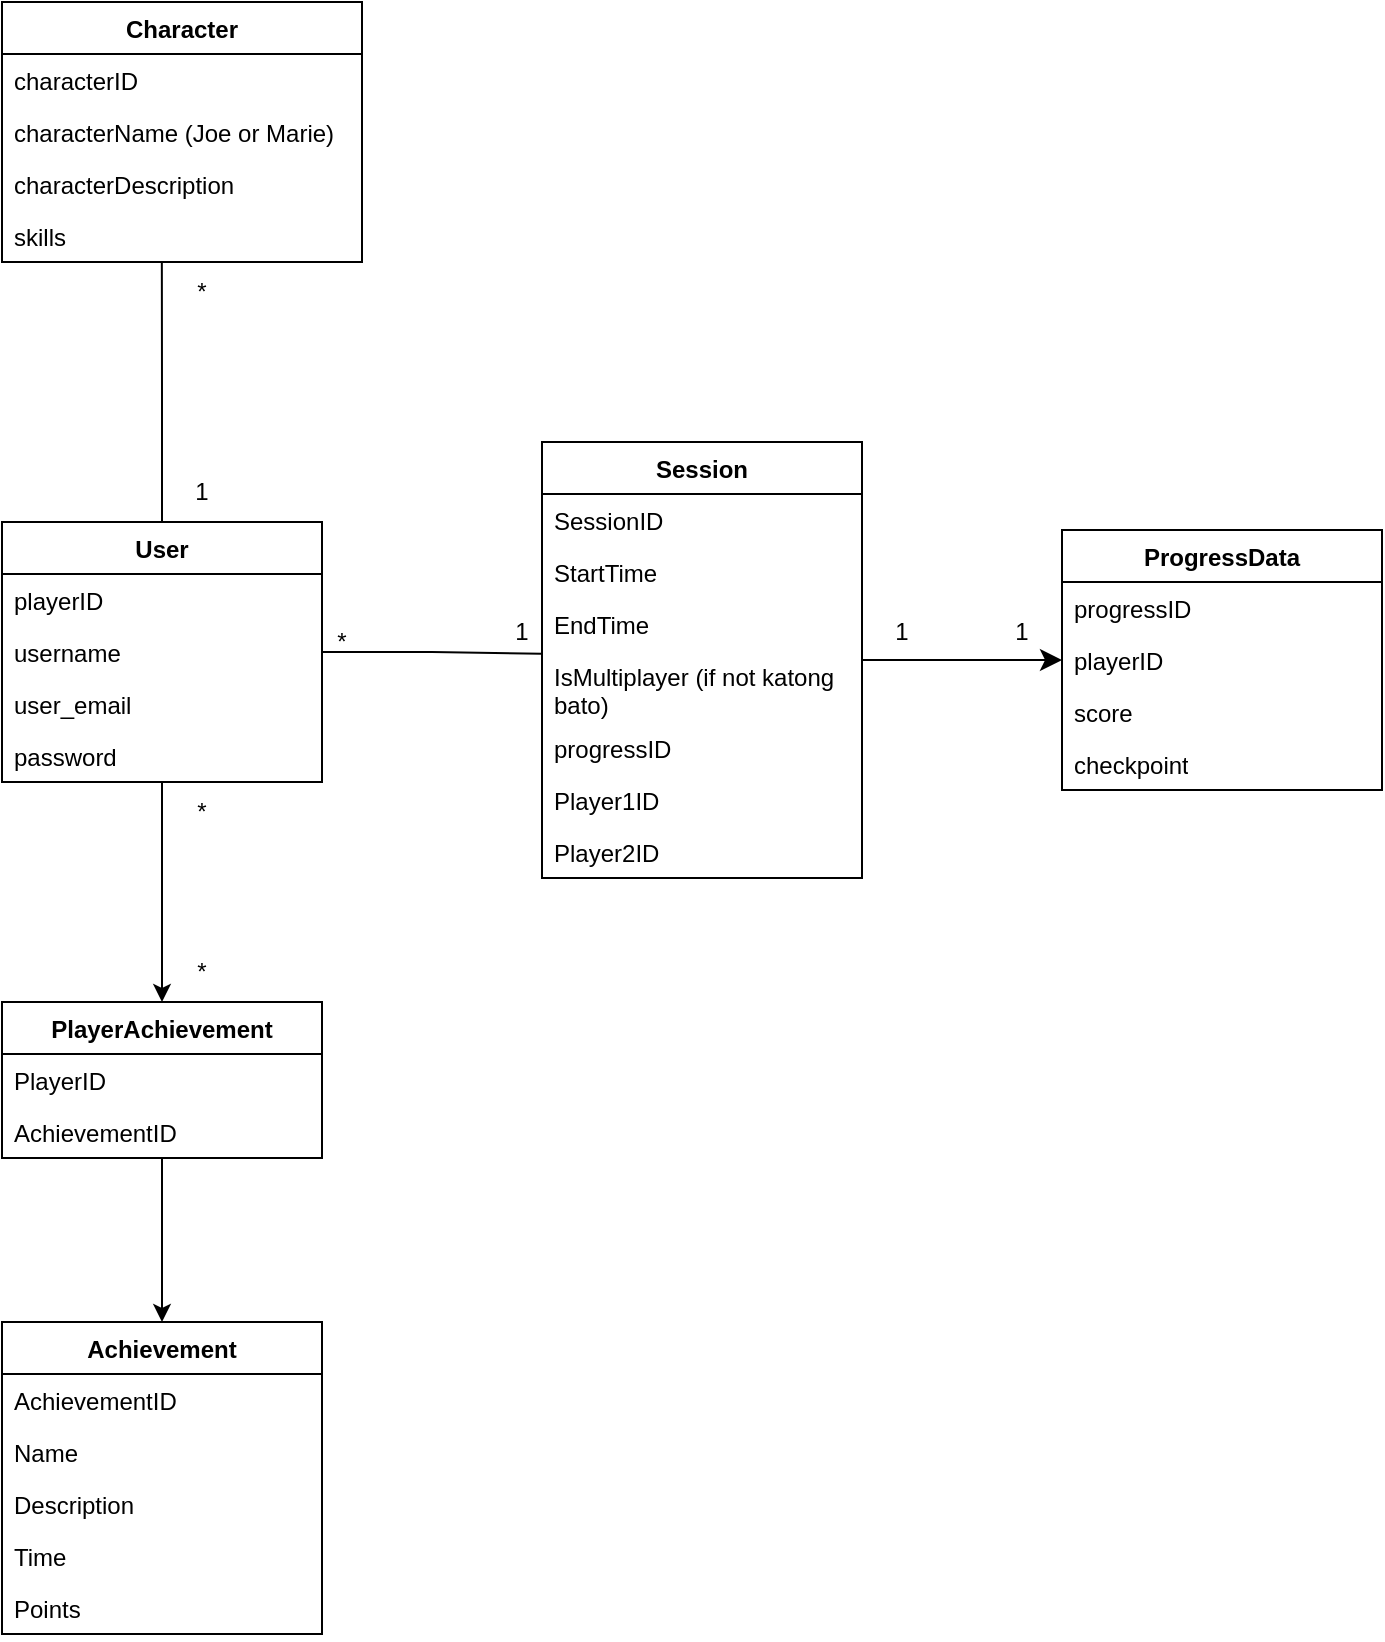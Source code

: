 <mxfile version="26.2.12">
  <diagram name="Page-1" id="9rd_xdLmd5rLgGGDqGB6">
    <mxGraphModel dx="234" dy="1524" grid="1" gridSize="10" guides="1" tooltips="1" connect="1" arrows="1" fold="1" page="1" pageScale="1" pageWidth="850" pageHeight="1100" math="0" shadow="0">
      <root>
        <mxCell id="0" />
        <mxCell id="1" parent="0" />
        <mxCell id="OVizJT9XIhZw2vRnQmP7-5" style="edgeStyle=orthogonalEdgeStyle;rounded=0;orthogonalLoop=1;jettySize=auto;html=1;entryX=0.5;entryY=0;entryDx=0;entryDy=0;" parent="1" source="b0p4kjqBjUoqprinX8WR-1" target="b0p4kjqBjUoqprinX8WR-45" edge="1">
          <mxGeometry relative="1" as="geometry" />
        </mxCell>
        <mxCell id="b0p4kjqBjUoqprinX8WR-1" value="User" style="swimlane;fontStyle=1;align=center;verticalAlign=top;childLayout=stackLayout;horizontal=1;startSize=26;horizontalStack=0;resizeParent=1;resizeParentMax=0;resizeLast=0;collapsible=1;marginBottom=0;whiteSpace=wrap;html=1;" parent="1" vertex="1">
          <mxGeometry x="110" y="130" width="160" height="130" as="geometry" />
        </mxCell>
        <mxCell id="b0p4kjqBjUoqprinX8WR-7" value="playerID" style="text;strokeColor=none;fillColor=none;align=left;verticalAlign=top;spacingLeft=4;spacingRight=4;overflow=hidden;rotatable=0;points=[[0,0.5],[1,0.5]];portConstraint=eastwest;whiteSpace=wrap;html=1;" parent="b0p4kjqBjUoqprinX8WR-1" vertex="1">
          <mxGeometry y="26" width="160" height="26" as="geometry" />
        </mxCell>
        <mxCell id="b0p4kjqBjUoqprinX8WR-8" value="username" style="text;strokeColor=none;fillColor=none;align=left;verticalAlign=top;spacingLeft=4;spacingRight=4;overflow=hidden;rotatable=0;points=[[0,0.5],[1,0.5]];portConstraint=eastwest;whiteSpace=wrap;html=1;" parent="b0p4kjqBjUoqprinX8WR-1" vertex="1">
          <mxGeometry y="52" width="160" height="26" as="geometry" />
        </mxCell>
        <mxCell id="b0p4kjqBjUoqprinX8WR-9" value="user_email" style="text;strokeColor=none;fillColor=none;align=left;verticalAlign=top;spacingLeft=4;spacingRight=4;overflow=hidden;rotatable=0;points=[[0,0.5],[1,0.5]];portConstraint=eastwest;whiteSpace=wrap;html=1;" parent="b0p4kjqBjUoqprinX8WR-1" vertex="1">
          <mxGeometry y="78" width="160" height="26" as="geometry" />
        </mxCell>
        <mxCell id="b0p4kjqBjUoqprinX8WR-10" value="password" style="text;strokeColor=none;fillColor=none;align=left;verticalAlign=top;spacingLeft=4;spacingRight=4;overflow=hidden;rotatable=0;points=[[0,0.5],[1,0.5]];portConstraint=eastwest;whiteSpace=wrap;html=1;" parent="b0p4kjqBjUoqprinX8WR-1" vertex="1">
          <mxGeometry y="104" width="160" height="26" as="geometry" />
        </mxCell>
        <mxCell id="b0p4kjqBjUoqprinX8WR-12" value="Character" style="swimlane;fontStyle=1;align=center;verticalAlign=top;childLayout=stackLayout;horizontal=1;startSize=26;horizontalStack=0;resizeParent=1;resizeParentMax=0;resizeLast=0;collapsible=1;marginBottom=0;whiteSpace=wrap;html=1;" parent="1" vertex="1">
          <mxGeometry x="110" y="-130" width="180" height="130" as="geometry" />
        </mxCell>
        <mxCell id="b0p4kjqBjUoqprinX8WR-13" value="characterID" style="text;strokeColor=none;fillColor=none;align=left;verticalAlign=top;spacingLeft=4;spacingRight=4;overflow=hidden;rotatable=0;points=[[0,0.5],[1,0.5]];portConstraint=eastwest;whiteSpace=wrap;html=1;" parent="b0p4kjqBjUoqprinX8WR-12" vertex="1">
          <mxGeometry y="26" width="180" height="26" as="geometry" />
        </mxCell>
        <mxCell id="b0p4kjqBjUoqprinX8WR-14" value="characterName (Joe or Marie)" style="text;strokeColor=none;fillColor=none;align=left;verticalAlign=top;spacingLeft=4;spacingRight=4;overflow=hidden;rotatable=0;points=[[0,0.5],[1,0.5]];portConstraint=eastwest;whiteSpace=wrap;html=1;" parent="b0p4kjqBjUoqprinX8WR-12" vertex="1">
          <mxGeometry y="52" width="180" height="26" as="geometry" />
        </mxCell>
        <mxCell id="b0p4kjqBjUoqprinX8WR-15" value="characterDescription&lt;div&gt;&lt;br&gt;&lt;/div&gt;" style="text;strokeColor=none;fillColor=none;align=left;verticalAlign=top;spacingLeft=4;spacingRight=4;overflow=hidden;rotatable=0;points=[[0,0.5],[1,0.5]];portConstraint=eastwest;whiteSpace=wrap;html=1;" parent="b0p4kjqBjUoqprinX8WR-12" vertex="1">
          <mxGeometry y="78" width="180" height="26" as="geometry" />
        </mxCell>
        <mxCell id="b0p4kjqBjUoqprinX8WR-16" value="&lt;div&gt;skills&lt;/div&gt;" style="text;strokeColor=none;fillColor=none;align=left;verticalAlign=top;spacingLeft=4;spacingRight=4;overflow=hidden;rotatable=0;points=[[0,0.5],[1,0.5]];portConstraint=eastwest;whiteSpace=wrap;html=1;" parent="b0p4kjqBjUoqprinX8WR-12" vertex="1">
          <mxGeometry y="104" width="180" height="26" as="geometry" />
        </mxCell>
        <mxCell id="Wn0dOv6MP6DsH9rZJGZ--9" style="edgeStyle=none;curved=1;rounded=0;orthogonalLoop=1;jettySize=auto;html=1;entryX=0;entryY=0.5;entryDx=0;entryDy=0;fontSize=12;startSize=8;endSize=8;" parent="1" source="b0p4kjqBjUoqprinX8WR-17" target="b0p4kjqBjUoqprinX8WR-34" edge="1">
          <mxGeometry relative="1" as="geometry" />
        </mxCell>
        <mxCell id="b0p4kjqBjUoqprinX8WR-17" value="Session" style="swimlane;fontStyle=1;align=center;verticalAlign=top;childLayout=stackLayout;horizontal=1;startSize=26;horizontalStack=0;resizeParent=1;resizeParentMax=0;resizeLast=0;collapsible=1;marginBottom=0;whiteSpace=wrap;html=1;" parent="1" vertex="1">
          <mxGeometry x="380" y="90" width="160" height="218" as="geometry" />
        </mxCell>
        <mxCell id="b0p4kjqBjUoqprinX8WR-18" value="SessionID" style="text;strokeColor=none;fillColor=none;align=left;verticalAlign=top;spacingLeft=4;spacingRight=4;overflow=hidden;rotatable=0;points=[[0,0.5],[1,0.5]];portConstraint=eastwest;whiteSpace=wrap;html=1;" parent="b0p4kjqBjUoqprinX8WR-17" vertex="1">
          <mxGeometry y="26" width="160" height="26" as="geometry" />
        </mxCell>
        <mxCell id="b0p4kjqBjUoqprinX8WR-19" value="StartTime" style="text;strokeColor=none;fillColor=none;align=left;verticalAlign=top;spacingLeft=4;spacingRight=4;overflow=hidden;rotatable=0;points=[[0,0.5],[1,0.5]];portConstraint=eastwest;whiteSpace=wrap;html=1;" parent="b0p4kjqBjUoqprinX8WR-17" vertex="1">
          <mxGeometry y="52" width="160" height="26" as="geometry" />
        </mxCell>
        <mxCell id="b0p4kjqBjUoqprinX8WR-20" value="EndTime" style="text;strokeColor=none;fillColor=none;align=left;verticalAlign=top;spacingLeft=4;spacingRight=4;overflow=hidden;rotatable=0;points=[[0,0.5],[1,0.5]];portConstraint=eastwest;whiteSpace=wrap;html=1;" parent="b0p4kjqBjUoqprinX8WR-17" vertex="1">
          <mxGeometry y="78" width="160" height="26" as="geometry" />
        </mxCell>
        <mxCell id="b0p4kjqBjUoqprinX8WR-21" value="IsMultiplayer (if not katong bato)" style="text;strokeColor=none;fillColor=none;align=left;verticalAlign=top;spacingLeft=4;spacingRight=4;overflow=hidden;rotatable=0;points=[[0,0.5],[1,0.5]];portConstraint=eastwest;whiteSpace=wrap;html=1;" parent="b0p4kjqBjUoqprinX8WR-17" vertex="1">
          <mxGeometry y="104" width="160" height="36" as="geometry" />
        </mxCell>
        <mxCell id="b0p4kjqBjUoqprinX8WR-22" value="progressID" style="text;strokeColor=none;fillColor=none;align=left;verticalAlign=top;spacingLeft=4;spacingRight=4;overflow=hidden;rotatable=0;points=[[0,0.5],[1,0.5]];portConstraint=eastwest;whiteSpace=wrap;html=1;" parent="b0p4kjqBjUoqprinX8WR-17" vertex="1">
          <mxGeometry y="140" width="160" height="26" as="geometry" />
        </mxCell>
        <mxCell id="b0p4kjqBjUoqprinX8WR-23" value="Player1ID" style="text;strokeColor=none;fillColor=none;align=left;verticalAlign=top;spacingLeft=4;spacingRight=4;overflow=hidden;rotatable=0;points=[[0,0.5],[1,0.5]];portConstraint=eastwest;whiteSpace=wrap;html=1;" parent="b0p4kjqBjUoqprinX8WR-17" vertex="1">
          <mxGeometry y="166" width="160" height="26" as="geometry" />
        </mxCell>
        <mxCell id="b0p4kjqBjUoqprinX8WR-24" value="Player2ID" style="text;strokeColor=none;fillColor=none;align=left;verticalAlign=top;spacingLeft=4;spacingRight=4;overflow=hidden;rotatable=0;points=[[0,0.5],[1,0.5]];portConstraint=eastwest;whiteSpace=wrap;html=1;" parent="b0p4kjqBjUoqprinX8WR-17" vertex="1">
          <mxGeometry y="192" width="160" height="26" as="geometry" />
        </mxCell>
        <mxCell id="b0p4kjqBjUoqprinX8WR-32" value="ProgressData" style="swimlane;fontStyle=1;align=center;verticalAlign=top;childLayout=stackLayout;horizontal=1;startSize=26;horizontalStack=0;resizeParent=1;resizeParentMax=0;resizeLast=0;collapsible=1;marginBottom=0;whiteSpace=wrap;html=1;" parent="1" vertex="1">
          <mxGeometry x="640" y="134" width="160" height="130" as="geometry" />
        </mxCell>
        <mxCell id="b0p4kjqBjUoqprinX8WR-33" value="progressID" style="text;strokeColor=none;fillColor=none;align=left;verticalAlign=top;spacingLeft=4;spacingRight=4;overflow=hidden;rotatable=0;points=[[0,0.5],[1,0.5]];portConstraint=eastwest;whiteSpace=wrap;html=1;" parent="b0p4kjqBjUoqprinX8WR-32" vertex="1">
          <mxGeometry y="26" width="160" height="26" as="geometry" />
        </mxCell>
        <mxCell id="b0p4kjqBjUoqprinX8WR-34" value="playerID" style="text;strokeColor=none;fillColor=none;align=left;verticalAlign=top;spacingLeft=4;spacingRight=4;overflow=hidden;rotatable=0;points=[[0,0.5],[1,0.5]];portConstraint=eastwest;whiteSpace=wrap;html=1;" parent="b0p4kjqBjUoqprinX8WR-32" vertex="1">
          <mxGeometry y="52" width="160" height="26" as="geometry" />
        </mxCell>
        <mxCell id="OVizJT9XIhZw2vRnQmP7-2" value="score" style="text;strokeColor=none;fillColor=none;align=left;verticalAlign=top;spacingLeft=4;spacingRight=4;overflow=hidden;rotatable=0;points=[[0,0.5],[1,0.5]];portConstraint=eastwest;whiteSpace=wrap;html=1;" parent="b0p4kjqBjUoqprinX8WR-32" vertex="1">
          <mxGeometry y="78" width="160" height="26" as="geometry" />
        </mxCell>
        <mxCell id="OVizJT9XIhZw2vRnQmP7-3" value="checkpoint" style="text;strokeColor=none;fillColor=none;align=left;verticalAlign=top;spacingLeft=4;spacingRight=4;overflow=hidden;rotatable=0;points=[[0,0.5],[1,0.5]];portConstraint=eastwest;whiteSpace=wrap;html=1;" parent="b0p4kjqBjUoqprinX8WR-32" vertex="1">
          <mxGeometry y="104" width="160" height="26" as="geometry" />
        </mxCell>
        <mxCell id="b0p4kjqBjUoqprinX8WR-39" value="Achievement" style="swimlane;fontStyle=1;align=center;verticalAlign=top;childLayout=stackLayout;horizontal=1;startSize=26;horizontalStack=0;resizeParent=1;resizeParentMax=0;resizeLast=0;collapsible=1;marginBottom=0;whiteSpace=wrap;html=1;" parent="1" vertex="1">
          <mxGeometry x="110" y="530" width="160" height="156" as="geometry" />
        </mxCell>
        <mxCell id="b0p4kjqBjUoqprinX8WR-40" value="AchievementID" style="text;strokeColor=none;fillColor=none;align=left;verticalAlign=top;spacingLeft=4;spacingRight=4;overflow=hidden;rotatable=0;points=[[0,0.5],[1,0.5]];portConstraint=eastwest;whiteSpace=wrap;html=1;" parent="b0p4kjqBjUoqprinX8WR-39" vertex="1">
          <mxGeometry y="26" width="160" height="26" as="geometry" />
        </mxCell>
        <mxCell id="b0p4kjqBjUoqprinX8WR-41" value="Name" style="text;strokeColor=none;fillColor=none;align=left;verticalAlign=top;spacingLeft=4;spacingRight=4;overflow=hidden;rotatable=0;points=[[0,0.5],[1,0.5]];portConstraint=eastwest;whiteSpace=wrap;html=1;" parent="b0p4kjqBjUoqprinX8WR-39" vertex="1">
          <mxGeometry y="52" width="160" height="26" as="geometry" />
        </mxCell>
        <mxCell id="b0p4kjqBjUoqprinX8WR-42" value="Description" style="text;strokeColor=none;fillColor=none;align=left;verticalAlign=top;spacingLeft=4;spacingRight=4;overflow=hidden;rotatable=0;points=[[0,0.5],[1,0.5]];portConstraint=eastwest;whiteSpace=wrap;html=1;" parent="b0p4kjqBjUoqprinX8WR-39" vertex="1">
          <mxGeometry y="78" width="160" height="26" as="geometry" />
        </mxCell>
        <mxCell id="b0p4kjqBjUoqprinX8WR-43" value="Time" style="text;strokeColor=none;fillColor=none;align=left;verticalAlign=top;spacingLeft=4;spacingRight=4;overflow=hidden;rotatable=0;points=[[0,0.5],[1,0.5]];portConstraint=eastwest;whiteSpace=wrap;html=1;" parent="b0p4kjqBjUoqprinX8WR-39" vertex="1">
          <mxGeometry y="104" width="160" height="26" as="geometry" />
        </mxCell>
        <mxCell id="b0p4kjqBjUoqprinX8WR-44" value="Points" style="text;strokeColor=none;fillColor=none;align=left;verticalAlign=top;spacingLeft=4;spacingRight=4;overflow=hidden;rotatable=0;points=[[0,0.5],[1,0.5]];portConstraint=eastwest;whiteSpace=wrap;html=1;" parent="b0p4kjqBjUoqprinX8WR-39" vertex="1">
          <mxGeometry y="130" width="160" height="26" as="geometry" />
        </mxCell>
        <mxCell id="OVizJT9XIhZw2vRnQmP7-6" style="edgeStyle=orthogonalEdgeStyle;rounded=0;orthogonalLoop=1;jettySize=auto;html=1;entryX=0.5;entryY=0;entryDx=0;entryDy=0;" parent="1" source="b0p4kjqBjUoqprinX8WR-45" target="b0p4kjqBjUoqprinX8WR-39" edge="1">
          <mxGeometry relative="1" as="geometry" />
        </mxCell>
        <mxCell id="b0p4kjqBjUoqprinX8WR-45" value="PlayerAchievement" style="swimlane;fontStyle=1;align=center;verticalAlign=top;childLayout=stackLayout;horizontal=1;startSize=26;horizontalStack=0;resizeParent=1;resizeParentMax=0;resizeLast=0;collapsible=1;marginBottom=0;whiteSpace=wrap;html=1;" parent="1" vertex="1">
          <mxGeometry x="110" y="370" width="160" height="78" as="geometry" />
        </mxCell>
        <mxCell id="b0p4kjqBjUoqprinX8WR-46" value="PlayerID" style="text;strokeColor=none;fillColor=none;align=left;verticalAlign=top;spacingLeft=4;spacingRight=4;overflow=hidden;rotatable=0;points=[[0,0.5],[1,0.5]];portConstraint=eastwest;whiteSpace=wrap;html=1;" parent="b0p4kjqBjUoqprinX8WR-45" vertex="1">
          <mxGeometry y="26" width="160" height="26" as="geometry" />
        </mxCell>
        <mxCell id="b0p4kjqBjUoqprinX8WR-47" value="AchievementID" style="text;strokeColor=none;fillColor=none;align=left;verticalAlign=top;spacingLeft=4;spacingRight=4;overflow=hidden;rotatable=0;points=[[0,0.5],[1,0.5]];portConstraint=eastwest;whiteSpace=wrap;html=1;" parent="b0p4kjqBjUoqprinX8WR-45" vertex="1">
          <mxGeometry y="52" width="160" height="26" as="geometry" />
        </mxCell>
        <mxCell id="J3nDnFXZaFKXrwr9fpVG-2" style="edgeStyle=orthogonalEdgeStyle;rounded=0;orthogonalLoop=1;jettySize=auto;html=1;entryX=0.444;entryY=1;entryDx=0;entryDy=0;entryPerimeter=0;endArrow=none;startFill=0;" edge="1" parent="1" source="b0p4kjqBjUoqprinX8WR-1" target="b0p4kjqBjUoqprinX8WR-16">
          <mxGeometry relative="1" as="geometry" />
        </mxCell>
        <mxCell id="J3nDnFXZaFKXrwr9fpVG-8" style="edgeStyle=orthogonalEdgeStyle;rounded=0;orthogonalLoop=1;jettySize=auto;html=1;entryX=-0.001;entryY=0.051;entryDx=0;entryDy=0;entryPerimeter=0;endArrow=none;startFill=0;" edge="1" parent="1" source="b0p4kjqBjUoqprinX8WR-1" target="b0p4kjqBjUoqprinX8WR-21">
          <mxGeometry relative="1" as="geometry" />
        </mxCell>
        <mxCell id="J3nDnFXZaFKXrwr9fpVG-10" value="&lt;div&gt;1&lt;/div&gt;" style="text;strokeColor=none;align=center;fillColor=none;html=1;verticalAlign=middle;whiteSpace=wrap;rounded=0;" vertex="1" parent="1">
          <mxGeometry x="180" y="100" width="60" height="30" as="geometry" />
        </mxCell>
        <mxCell id="J3nDnFXZaFKXrwr9fpVG-11" value="*" style="text;strokeColor=none;align=center;fillColor=none;html=1;verticalAlign=middle;whiteSpace=wrap;rounded=0;" vertex="1" parent="1">
          <mxGeometry x="180" width="60" height="30" as="geometry" />
        </mxCell>
        <mxCell id="J3nDnFXZaFKXrwr9fpVG-12" value="&lt;div&gt;1&lt;/div&gt;" style="text;strokeColor=none;align=center;fillColor=none;html=1;verticalAlign=middle;whiteSpace=wrap;rounded=0;" vertex="1" parent="1">
          <mxGeometry x="340" y="170" width="60" height="30" as="geometry" />
        </mxCell>
        <mxCell id="J3nDnFXZaFKXrwr9fpVG-13" value="*" style="text;strokeColor=none;align=center;fillColor=none;html=1;verticalAlign=middle;whiteSpace=wrap;rounded=0;" vertex="1" parent="1">
          <mxGeometry x="250" y="175" width="60" height="30" as="geometry" />
        </mxCell>
        <mxCell id="J3nDnFXZaFKXrwr9fpVG-14" value="&lt;div&gt;1&lt;/div&gt;" style="text;strokeColor=none;align=center;fillColor=none;html=1;verticalAlign=middle;whiteSpace=wrap;rounded=0;" vertex="1" parent="1">
          <mxGeometry x="530" y="170" width="60" height="30" as="geometry" />
        </mxCell>
        <mxCell id="J3nDnFXZaFKXrwr9fpVG-15" value="1" style="text;strokeColor=none;align=center;fillColor=none;html=1;verticalAlign=middle;whiteSpace=wrap;rounded=0;" vertex="1" parent="1">
          <mxGeometry x="590" y="170" width="60" height="30" as="geometry" />
        </mxCell>
        <mxCell id="J3nDnFXZaFKXrwr9fpVG-16" value="*" style="text;strokeColor=none;align=center;fillColor=none;html=1;verticalAlign=middle;whiteSpace=wrap;rounded=0;" vertex="1" parent="1">
          <mxGeometry x="180" y="260" width="60" height="30" as="geometry" />
        </mxCell>
        <mxCell id="J3nDnFXZaFKXrwr9fpVG-17" value="*" style="text;strokeColor=none;align=center;fillColor=none;html=1;verticalAlign=middle;whiteSpace=wrap;rounded=0;" vertex="1" parent="1">
          <mxGeometry x="180" y="340" width="60" height="30" as="geometry" />
        </mxCell>
      </root>
    </mxGraphModel>
  </diagram>
</mxfile>
